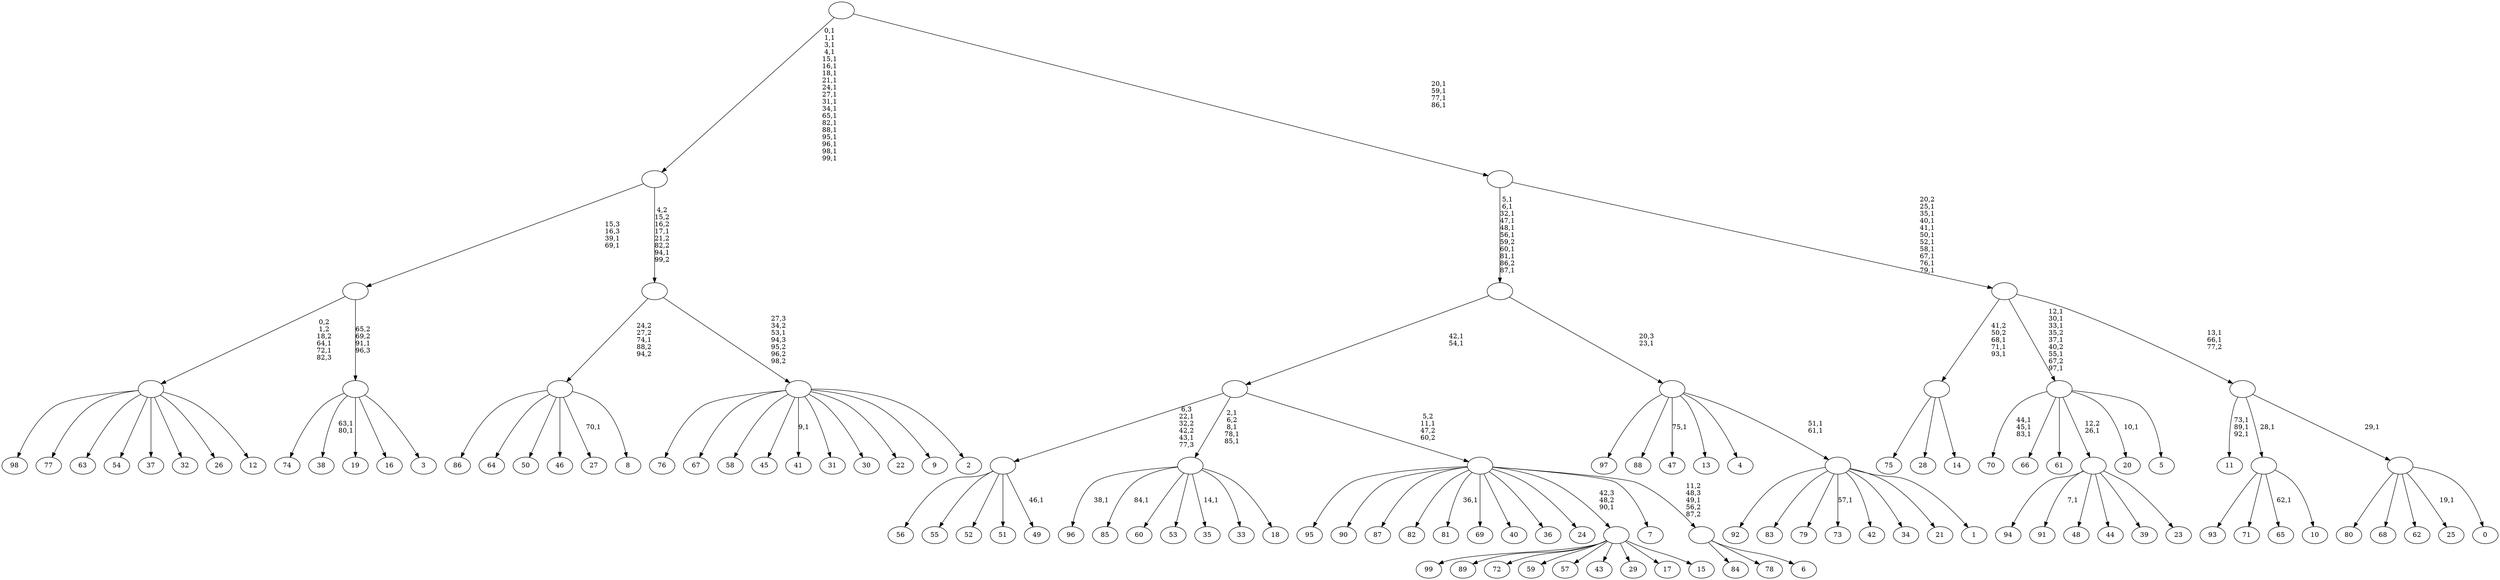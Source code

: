 digraph T {
	200 [label="99"]
	199 [label="98"]
	198 [label="97"]
	197 [label="96"]
	195 [label="95"]
	194 [label="94"]
	193 [label="93"]
	192 [label="92"]
	191 [label="91"]
	189 [label="90"]
	188 [label="89"]
	187 [label="88"]
	186 [label="87"]
	185 [label="86"]
	184 [label="85"]
	182 [label="84"]
	181 [label="83"]
	180 [label="82"]
	179 [label="81"]
	177 [label="80"]
	176 [label="79"]
	175 [label="78"]
	174 [label="77"]
	173 [label="76"]
	172 [label="75"]
	171 [label="74"]
	170 [label="73"]
	168 [label="72"]
	167 [label="71"]
	166 [label="70"]
	162 [label="69"]
	161 [label="68"]
	160 [label="67"]
	159 [label="66"]
	158 [label="65"]
	156 [label="64"]
	155 [label="63"]
	154 [label="62"]
	153 [label="61"]
	152 [label="60"]
	151 [label="59"]
	150 [label="58"]
	149 [label="57"]
	148 [label="56"]
	147 [label="55"]
	146 [label="54"]
	145 [label="53"]
	144 [label="52"]
	143 [label="51"]
	142 [label="50"]
	141 [label="49"]
	139 [label=""]
	137 [label="48"]
	136 [label="47"]
	134 [label="46"]
	133 [label="45"]
	132 [label="44"]
	131 [label="43"]
	130 [label="42"]
	129 [label="41"]
	127 [label="40"]
	126 [label="39"]
	125 [label="38"]
	122 [label="37"]
	121 [label="36"]
	120 [label="35"]
	118 [label="34"]
	117 [label="33"]
	116 [label="32"]
	115 [label="31"]
	114 [label="30"]
	113 [label="29"]
	112 [label="28"]
	111 [label="27"]
	109 [label="26"]
	108 [label="25"]
	106 [label="24"]
	105 [label="23"]
	104 [label=""]
	103 [label="22"]
	102 [label="21"]
	101 [label="20"]
	99 [label="19"]
	98 [label="18"]
	97 [label=""]
	93 [label="17"]
	92 [label="16"]
	91 [label="15"]
	90 [label=""]
	89 [label="14"]
	88 [label=""]
	85 [label="13"]
	84 [label="12"]
	83 [label=""]
	81 [label="11"]
	77 [label="10"]
	76 [label=""]
	75 [label="9"]
	74 [label="8"]
	73 [label=""]
	72 [label="7"]
	71 [label="6"]
	70 [label=""]
	69 [label=""]
	68 [label=""]
	66 [label="5"]
	65 [label=""]
	59 [label="4"]
	58 [label="3"]
	57 [label=""]
	56 [label=""]
	54 [label="2"]
	53 [label=""]
	52 [label=""]
	50 [label=""]
	31 [label="1"]
	30 [label=""]
	28 [label=""]
	27 [label=""]
	18 [label="0"]
	17 [label=""]
	16 [label=""]
	14 [label=""]
	4 [label=""]
	0 [label=""]
	139 -> 141 [label="46,1"]
	139 -> 148 [label=""]
	139 -> 147 [label=""]
	139 -> 144 [label=""]
	139 -> 143 [label=""]
	104 -> 191 [label="7,1"]
	104 -> 194 [label=""]
	104 -> 137 [label=""]
	104 -> 132 [label=""]
	104 -> 126 [label=""]
	104 -> 105 [label=""]
	97 -> 120 [label="14,1"]
	97 -> 184 [label="84,1"]
	97 -> 197 [label="38,1"]
	97 -> 152 [label=""]
	97 -> 145 [label=""]
	97 -> 117 [label=""]
	97 -> 98 [label=""]
	90 -> 200 [label=""]
	90 -> 188 [label=""]
	90 -> 168 [label=""]
	90 -> 151 [label=""]
	90 -> 149 [label=""]
	90 -> 131 [label=""]
	90 -> 113 [label=""]
	90 -> 93 [label=""]
	90 -> 91 [label=""]
	88 -> 172 [label=""]
	88 -> 112 [label=""]
	88 -> 89 [label=""]
	83 -> 199 [label=""]
	83 -> 174 [label=""]
	83 -> 155 [label=""]
	83 -> 146 [label=""]
	83 -> 122 [label=""]
	83 -> 116 [label=""]
	83 -> 109 [label=""]
	83 -> 84 [label=""]
	76 -> 158 [label="62,1"]
	76 -> 193 [label=""]
	76 -> 167 [label=""]
	76 -> 77 [label=""]
	73 -> 111 [label="70,1"]
	73 -> 185 [label=""]
	73 -> 156 [label=""]
	73 -> 142 [label=""]
	73 -> 134 [label=""]
	73 -> 74 [label=""]
	70 -> 182 [label=""]
	70 -> 175 [label=""]
	70 -> 71 [label=""]
	69 -> 179 [label="36,1"]
	69 -> 195 [label=""]
	69 -> 189 [label=""]
	69 -> 186 [label=""]
	69 -> 180 [label=""]
	69 -> 162 [label=""]
	69 -> 127 [label=""]
	69 -> 121 [label=""]
	69 -> 106 [label=""]
	69 -> 90 [label="42,3\n48,2\n90,1"]
	69 -> 72 [label=""]
	69 -> 70 [label="11,2\n48,3\n49,1\n56,2\n87,2"]
	68 -> 97 [label="2,1\n6,2\n8,1\n78,1\n85,1"]
	68 -> 139 [label="6,3\n22,1\n32,2\n42,2\n43,1\n77,3"]
	68 -> 69 [label="5,2\n11,1\n47,2\n60,2"]
	65 -> 101 [label="10,1"]
	65 -> 166 [label="44,1\n45,1\n83,1"]
	65 -> 159 [label=""]
	65 -> 153 [label=""]
	65 -> 104 [label="12,2\n26,1"]
	65 -> 66 [label=""]
	57 -> 125 [label="63,1\n80,1"]
	57 -> 171 [label=""]
	57 -> 99 [label=""]
	57 -> 92 [label=""]
	57 -> 58 [label=""]
	56 -> 83 [label="0,2\n1,2\n18,2\n64,1\n72,1\n82,3"]
	56 -> 57 [label="65,2\n69,2\n91,1\n96,3"]
	53 -> 129 [label="9,1"]
	53 -> 173 [label=""]
	53 -> 160 [label=""]
	53 -> 150 [label=""]
	53 -> 133 [label=""]
	53 -> 115 [label=""]
	53 -> 114 [label=""]
	53 -> 103 [label=""]
	53 -> 75 [label=""]
	53 -> 54 [label=""]
	52 -> 73 [label="24,2\n27,2\n74,1\n88,2\n94,2"]
	52 -> 53 [label="27,3\n34,2\n53,1\n94,3\n95,2\n96,2\n98,2"]
	50 -> 52 [label="4,2\n15,2\n16,2\n17,1\n21,2\n82,2\n94,1\n99,2"]
	50 -> 56 [label="15,3\n16,3\n39,1\n69,1"]
	30 -> 170 [label="57,1"]
	30 -> 192 [label=""]
	30 -> 181 [label=""]
	30 -> 176 [label=""]
	30 -> 130 [label=""]
	30 -> 118 [label=""]
	30 -> 102 [label=""]
	30 -> 31 [label=""]
	28 -> 30 [label="51,1\n61,1"]
	28 -> 136 [label="75,1"]
	28 -> 198 [label=""]
	28 -> 187 [label=""]
	28 -> 85 [label=""]
	28 -> 59 [label=""]
	27 -> 68 [label="42,1\n54,1"]
	27 -> 28 [label="20,3\n23,1"]
	17 -> 108 [label="19,1"]
	17 -> 177 [label=""]
	17 -> 161 [label=""]
	17 -> 154 [label=""]
	17 -> 18 [label=""]
	16 -> 81 [label="73,1\n89,1\n92,1"]
	16 -> 76 [label="28,1"]
	16 -> 17 [label="29,1"]
	14 -> 16 [label="13,1\n66,1\n77,2"]
	14 -> 65 [label="12,1\n30,1\n33,1\n35,2\n37,1\n40,2\n55,1\n67,2\n97,1"]
	14 -> 88 [label="41,2\n50,2\n68,1\n71,1\n93,1"]
	4 -> 14 [label="20,2\n25,1\n35,1\n40,1\n41,1\n50,1\n52,1\n58,1\n67,1\n76,1\n79,1"]
	4 -> 27 [label="5,1\n6,1\n32,1\n47,1\n48,1\n56,1\n59,2\n60,1\n81,1\n86,2\n87,1"]
	0 -> 4 [label="20,1\n59,1\n77,1\n86,1"]
	0 -> 50 [label="0,1\n1,1\n3,1\n4,1\n15,1\n16,1\n18,1\n21,1\n24,1\n27,1\n31,1\n34,1\n65,1\n82,1\n88,1\n95,1\n96,1\n98,1\n99,1"]
}
